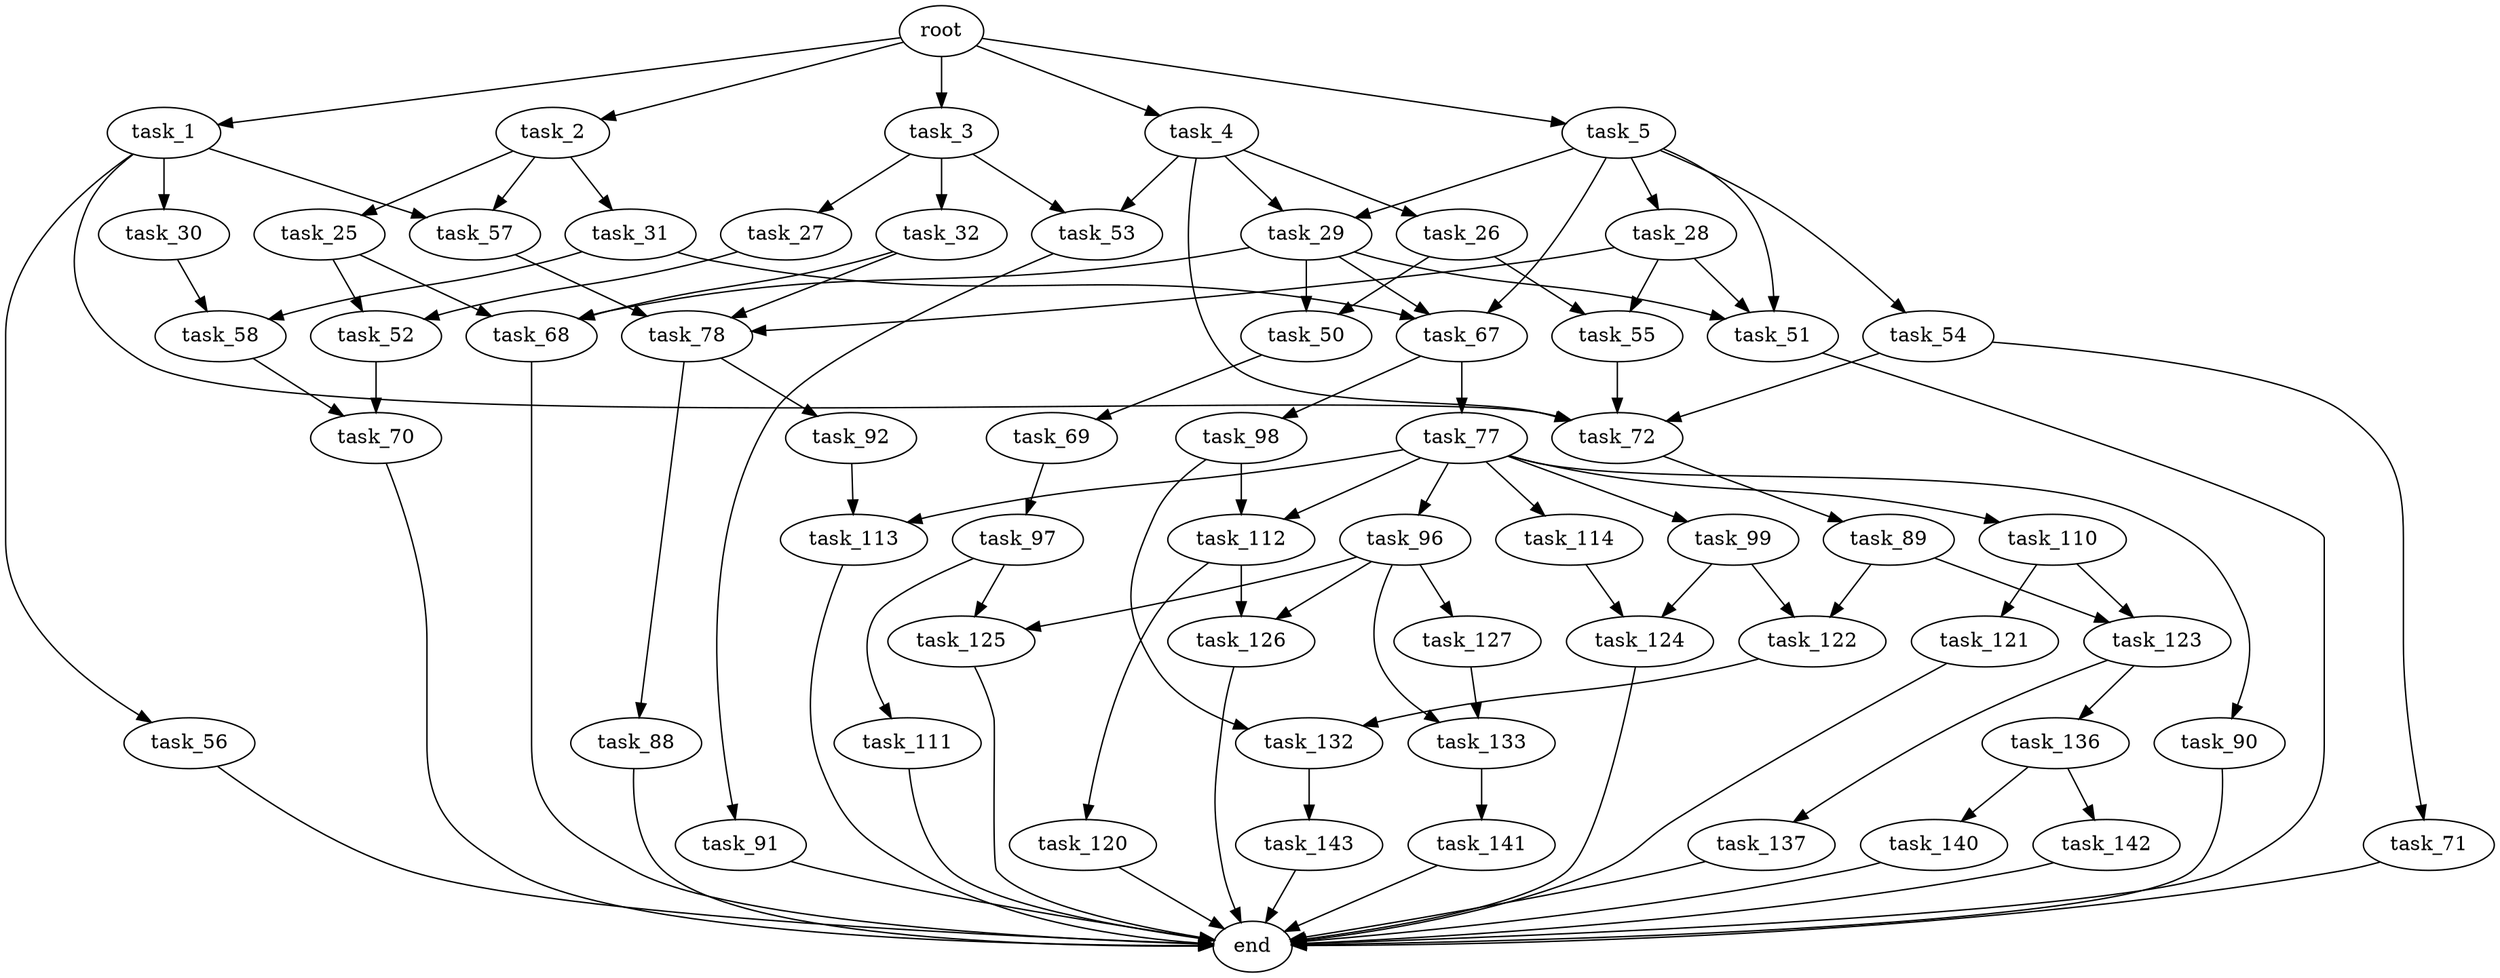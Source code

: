 digraph G {
  root [size="0.000000"];
  task_1 [size="21716580768.000000"];
  task_2 [size="14906329679.000000"];
  task_3 [size="15809048206.000000"];
  task_4 [size="28991029248.000000"];
  task_5 [size="28991029248.000000"];
  task_25 [size="166648266892.000000"];
  task_26 [size="11727758293.000000"];
  task_27 [size="134217728000.000000"];
  task_28 [size="782757789696.000000"];
  task_29 [size="14141134845.000000"];
  task_30 [size="443233906863.000000"];
  task_31 [size="7947135692.000000"];
  task_32 [size="1031552953240.000000"];
  task_50 [size="134217728000.000000"];
  task_51 [size="280861076490.000000"];
  task_52 [size="4361488052.000000"];
  task_53 [size="68719476736.000000"];
  task_54 [size="49974521082.000000"];
  task_55 [size="68719476736.000000"];
  task_56 [size="782757789696.000000"];
  task_57 [size="231928233984.000000"];
  task_58 [size="782757789696.000000"];
  task_67 [size="602041695.000000"];
  task_68 [size="24556415492.000000"];
  task_69 [size="648258044304.000000"];
  task_70 [size="6923210563.000000"];
  task_71 [size="2473822341.000000"];
  task_72 [size="3597642485.000000"];
  task_77 [size="68719476736.000000"];
  task_78 [size="300391918702.000000"];
  task_88 [size="455281731893.000000"];
  task_89 [size="316351228808.000000"];
  task_90 [size="549755813888.000000"];
  task_91 [size="28991029248.000000"];
  task_92 [size="6529571047.000000"];
  task_96 [size="368293445632.000000"];
  task_97 [size="231928233984.000000"];
  task_98 [size="39487821710.000000"];
  task_99 [size="16111041867.000000"];
  task_110 [size="231928233984.000000"];
  task_111 [size="1112403295783.000000"];
  task_112 [size="68719476736.000000"];
  task_113 [size="56806641117.000000"];
  task_114 [size="313165055580.000000"];
  task_120 [size="231928233984.000000"];
  task_121 [size="1077265236876.000000"];
  task_122 [size="134217728000.000000"];
  task_123 [size="912755992248.000000"];
  task_124 [size="42008315339.000000"];
  task_125 [size="1163652756.000000"];
  task_126 [size="147601371972.000000"];
  task_127 [size="538171796941.000000"];
  task_132 [size="782757789696.000000"];
  task_133 [size="144861148413.000000"];
  task_136 [size="2220848981.000000"];
  task_137 [size="25286384418.000000"];
  task_140 [size="8589934592.000000"];
  task_141 [size="609810672544.000000"];
  task_142 [size="84280897700.000000"];
  task_143 [size="478405484951.000000"];
  end [size="0.000000"];

  root -> task_1 [size="1.000000"];
  root -> task_2 [size="1.000000"];
  root -> task_3 [size="1.000000"];
  root -> task_4 [size="1.000000"];
  root -> task_5 [size="1.000000"];
  task_1 -> task_30 [size="411041792.000000"];
  task_1 -> task_56 [size="411041792.000000"];
  task_1 -> task_57 [size="411041792.000000"];
  task_1 -> task_72 [size="411041792.000000"];
  task_2 -> task_25 [size="536870912.000000"];
  task_2 -> task_31 [size="536870912.000000"];
  task_2 -> task_57 [size="536870912.000000"];
  task_3 -> task_27 [size="838860800.000000"];
  task_3 -> task_32 [size="838860800.000000"];
  task_3 -> task_53 [size="838860800.000000"];
  task_4 -> task_26 [size="75497472.000000"];
  task_4 -> task_29 [size="75497472.000000"];
  task_4 -> task_53 [size="75497472.000000"];
  task_4 -> task_72 [size="75497472.000000"];
  task_5 -> task_28 [size="75497472.000000"];
  task_5 -> task_29 [size="75497472.000000"];
  task_5 -> task_51 [size="75497472.000000"];
  task_5 -> task_54 [size="75497472.000000"];
  task_5 -> task_67 [size="75497472.000000"];
  task_25 -> task_52 [size="134217728.000000"];
  task_25 -> task_68 [size="134217728.000000"];
  task_26 -> task_50 [size="838860800.000000"];
  task_26 -> task_55 [size="838860800.000000"];
  task_27 -> task_52 [size="209715200.000000"];
  task_28 -> task_51 [size="679477248.000000"];
  task_28 -> task_55 [size="679477248.000000"];
  task_28 -> task_78 [size="679477248.000000"];
  task_29 -> task_50 [size="33554432.000000"];
  task_29 -> task_51 [size="33554432.000000"];
  task_29 -> task_67 [size="33554432.000000"];
  task_29 -> task_68 [size="33554432.000000"];
  task_30 -> task_58 [size="301989888.000000"];
  task_31 -> task_58 [size="536870912.000000"];
  task_31 -> task_67 [size="536870912.000000"];
  task_32 -> task_68 [size="679477248.000000"];
  task_32 -> task_78 [size="679477248.000000"];
  task_50 -> task_69 [size="209715200.000000"];
  task_51 -> end [size="1.000000"];
  task_52 -> task_70 [size="134217728.000000"];
  task_53 -> task_91 [size="134217728.000000"];
  task_54 -> task_71 [size="838860800.000000"];
  task_54 -> task_72 [size="838860800.000000"];
  task_55 -> task_72 [size="134217728.000000"];
  task_56 -> end [size="1.000000"];
  task_57 -> task_78 [size="301989888.000000"];
  task_58 -> task_70 [size="679477248.000000"];
  task_67 -> task_77 [size="33554432.000000"];
  task_67 -> task_98 [size="33554432.000000"];
  task_68 -> end [size="1.000000"];
  task_69 -> task_97 [size="411041792.000000"];
  task_70 -> end [size="1.000000"];
  task_71 -> end [size="1.000000"];
  task_72 -> task_89 [size="75497472.000000"];
  task_77 -> task_90 [size="134217728.000000"];
  task_77 -> task_96 [size="134217728.000000"];
  task_77 -> task_99 [size="134217728.000000"];
  task_77 -> task_110 [size="134217728.000000"];
  task_77 -> task_112 [size="134217728.000000"];
  task_77 -> task_113 [size="134217728.000000"];
  task_77 -> task_114 [size="134217728.000000"];
  task_78 -> task_88 [size="301989888.000000"];
  task_78 -> task_92 [size="301989888.000000"];
  task_88 -> end [size="1.000000"];
  task_89 -> task_122 [size="209715200.000000"];
  task_89 -> task_123 [size="209715200.000000"];
  task_90 -> end [size="1.000000"];
  task_91 -> end [size="1.000000"];
  task_92 -> task_113 [size="134217728.000000"];
  task_96 -> task_125 [size="411041792.000000"];
  task_96 -> task_126 [size="411041792.000000"];
  task_96 -> task_127 [size="411041792.000000"];
  task_96 -> task_133 [size="411041792.000000"];
  task_97 -> task_111 [size="301989888.000000"];
  task_97 -> task_125 [size="301989888.000000"];
  task_98 -> task_112 [size="33554432.000000"];
  task_98 -> task_132 [size="33554432.000000"];
  task_99 -> task_122 [size="301989888.000000"];
  task_99 -> task_124 [size="301989888.000000"];
  task_110 -> task_121 [size="301989888.000000"];
  task_110 -> task_123 [size="301989888.000000"];
  task_111 -> end [size="1.000000"];
  task_112 -> task_120 [size="134217728.000000"];
  task_112 -> task_126 [size="134217728.000000"];
  task_113 -> end [size="1.000000"];
  task_114 -> task_124 [size="209715200.000000"];
  task_120 -> end [size="1.000000"];
  task_121 -> end [size="1.000000"];
  task_122 -> task_132 [size="209715200.000000"];
  task_123 -> task_136 [size="838860800.000000"];
  task_123 -> task_137 [size="838860800.000000"];
  task_124 -> end [size="1.000000"];
  task_125 -> end [size="1.000000"];
  task_126 -> end [size="1.000000"];
  task_127 -> task_133 [size="536870912.000000"];
  task_132 -> task_143 [size="679477248.000000"];
  task_133 -> task_141 [size="209715200.000000"];
  task_136 -> task_140 [size="209715200.000000"];
  task_136 -> task_142 [size="209715200.000000"];
  task_137 -> end [size="1.000000"];
  task_140 -> end [size="1.000000"];
  task_141 -> end [size="1.000000"];
  task_142 -> end [size="1.000000"];
  task_143 -> end [size="1.000000"];
}
